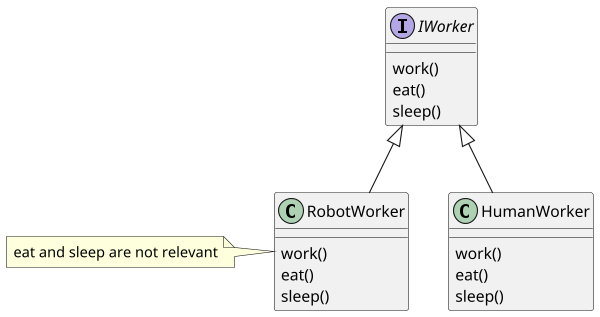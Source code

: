 @startuml isp
scale 600*600
hide footbox

Interface IWorker{
    work()
    eat()
    sleep()
}

class HumanWorker {
    work()
    eat()
    sleep()
}

class RobotWorker {
    work()
    eat()
    sleep()
}
note left: eat and sleep are not relevant

IWorker <|-- HumanWorker
IWorker <|-- RobotWorker
@enduml